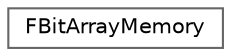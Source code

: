 digraph "Graphical Class Hierarchy"
{
 // INTERACTIVE_SVG=YES
 // LATEX_PDF_SIZE
  bgcolor="transparent";
  edge [fontname=Helvetica,fontsize=10,labelfontname=Helvetica,labelfontsize=10];
  node [fontname=Helvetica,fontsize=10,shape=box,height=0.2,width=0.4];
  rankdir="LR";
  Node0 [id="Node000000",label="FBitArrayMemory",height=0.2,width=0.4,color="grey40", fillcolor="white", style="filled",URL="$de/db5/classFBitArrayMemory.html",tooltip=" "];
}
